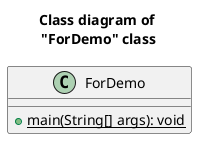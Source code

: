 @startuml
title Class diagram of \n"ForDemo" class

class ForDemo {
    {method} + {static} main(String[] args): void
}
@enduml